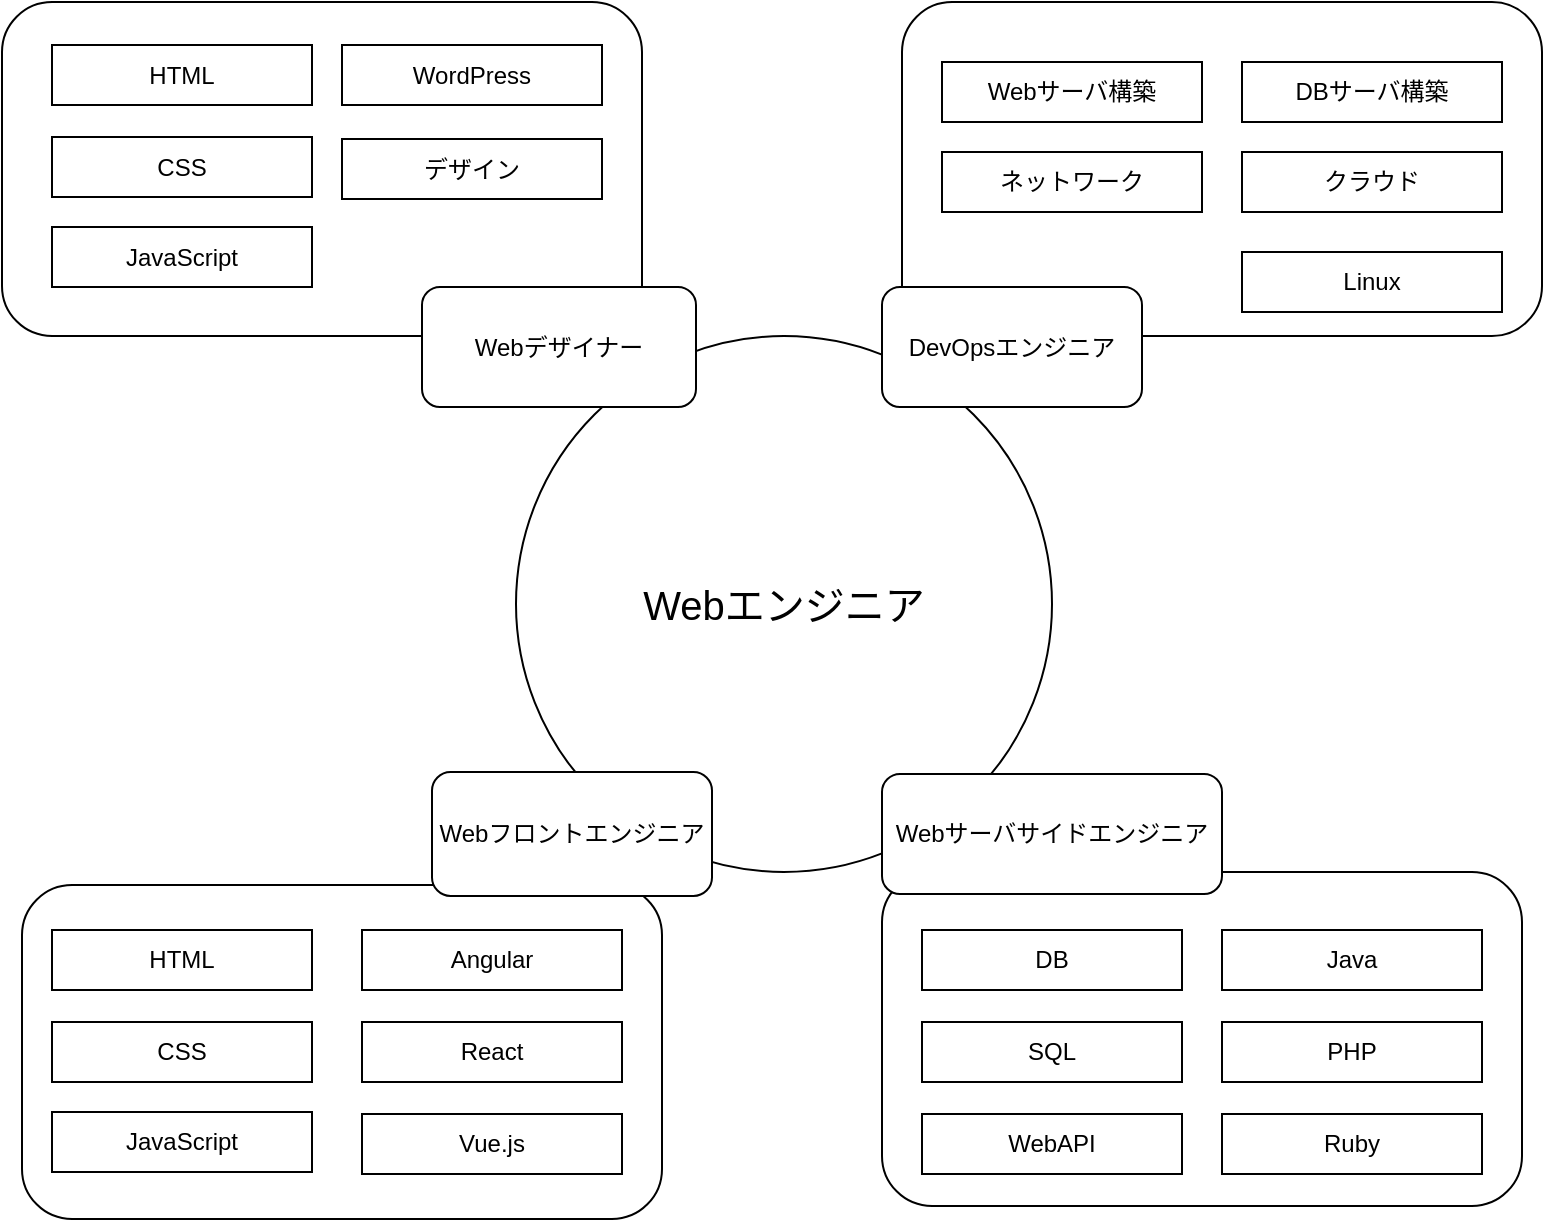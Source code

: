 <mxfile version="11.3.0" type="github" pages="1"><diagram id="ZhdRAIFWz7F65hQL_hnj" name="Page-1"><mxGraphModel dx="932" dy="547" grid="1" gridSize="10" guides="1" tooltips="1" connect="1" arrows="1" fold="1" page="1" pageScale="1" pageWidth="827" pageHeight="1169" math="0" shadow="0"><root><mxCell id="0"/><mxCell id="1" parent="0"/><mxCell id="ET1Zk5FJsK1bt_0yzdZu-57" value="" style="rounded=1;whiteSpace=wrap;html=1;strokeColor=#000000;fillColor=none;" vertex="1" parent="1"><mxGeometry x="500" y="105" width="320" height="167" as="geometry"/></mxCell><mxCell id="ET1Zk5FJsK1bt_0yzdZu-54" value="" style="rounded=1;whiteSpace=wrap;html=1;strokeColor=#000000;fillColor=none;" vertex="1" parent="1"><mxGeometry x="490" y="540" width="320" height="167" as="geometry"/></mxCell><mxCell id="ET1Zk5FJsK1bt_0yzdZu-51" value="" style="rounded=1;whiteSpace=wrap;html=1;strokeColor=#000000;fillColor=none;" vertex="1" parent="1"><mxGeometry x="60" y="546.5" width="320" height="167" as="geometry"/></mxCell><mxCell id="ET1Zk5FJsK1bt_0yzdZu-49" value="" style="rounded=1;whiteSpace=wrap;html=1;strokeColor=#000000;fillColor=none;" vertex="1" parent="1"><mxGeometry x="50" y="105" width="320" height="167" as="geometry"/></mxCell><mxCell id="ET1Zk5FJsK1bt_0yzdZu-42" value="&lt;span style=&quot;white-space: normal&quot;&gt;&lt;font style=&quot;font-size: 20px&quot;&gt;Webエンジニア&lt;/font&gt;&lt;/span&gt;" style="ellipse;whiteSpace=wrap;html=1;aspect=fixed;" vertex="1" parent="1"><mxGeometry x="307" y="272" width="268" height="268" as="geometry"/></mxCell><mxCell id="qkOalDrgBiKrbi9PnU4z-3" value="Webデザイナー" style="rounded=1;whiteSpace=wrap;html=1;" parent="1" vertex="1"><mxGeometry x="260" y="247.5" width="137" height="60" as="geometry"/></mxCell><mxCell id="ET1Zk5FJsK1bt_0yzdZu-7" value="&lt;span style=&quot;white-space: normal&quot;&gt;WordPress&lt;/span&gt;" style="rounded=0;whiteSpace=wrap;html=1;" vertex="1" parent="1"><mxGeometry x="220" y="126.5" width="130" height="30" as="geometry"/></mxCell><mxCell id="ET1Zk5FJsK1bt_0yzdZu-9" value="Webフロントエンジニア" style="rounded=1;whiteSpace=wrap;html=1;strokeColor=#000000;" vertex="1" parent="1"><mxGeometry x="265" y="490" width="140" height="62" as="geometry"/></mxCell><mxCell id="ET1Zk5FJsK1bt_0yzdZu-12" value="Webサーバサイドエンジニア" style="rounded=1;whiteSpace=wrap;html=1;" vertex="1" parent="1"><mxGeometry x="490" y="491" width="170" height="60" as="geometry"/></mxCell><mxCell id="ET1Zk5FJsK1bt_0yzdZu-14" value="HTML" style="rounded=0;whiteSpace=wrap;html=1;" vertex="1" parent="1"><mxGeometry x="75" y="569" width="130" height="30" as="geometry"/></mxCell><mxCell id="ET1Zk5FJsK1bt_0yzdZu-15" value="CSS" style="rounded=0;whiteSpace=wrap;html=1;" vertex="1" parent="1"><mxGeometry x="75" y="615" width="130" height="30" as="geometry"/></mxCell><mxCell id="ET1Zk5FJsK1bt_0yzdZu-17" value="JavaScript" style="rounded=0;whiteSpace=wrap;html=1;" vertex="1" parent="1"><mxGeometry x="75" y="660" width="130" height="30" as="geometry"/></mxCell><mxCell id="ET1Zk5FJsK1bt_0yzdZu-20" value="Angular" style="rounded=0;whiteSpace=wrap;html=1;" vertex="1" parent="1"><mxGeometry x="230" y="569" width="130" height="30" as="geometry"/></mxCell><mxCell id="ET1Zk5FJsK1bt_0yzdZu-21" value="React" style="rounded=0;whiteSpace=wrap;html=1;" vertex="1" parent="1"><mxGeometry x="230" y="615" width="130" height="30" as="geometry"/></mxCell><mxCell id="ET1Zk5FJsK1bt_0yzdZu-22" value="Vue.js" style="rounded=0;whiteSpace=wrap;html=1;" vertex="1" parent="1"><mxGeometry x="230" y="661" width="130" height="30" as="geometry"/></mxCell><mxCell id="ET1Zk5FJsK1bt_0yzdZu-23" value="DB" style="rounded=0;whiteSpace=wrap;html=1;" vertex="1" parent="1"><mxGeometry x="510" y="569" width="130" height="30" as="geometry"/></mxCell><mxCell id="ET1Zk5FJsK1bt_0yzdZu-27" value="SQL" style="rounded=0;whiteSpace=wrap;html=1;" vertex="1" parent="1"><mxGeometry x="510" y="615" width="130" height="30" as="geometry"/></mxCell><mxCell id="ET1Zk5FJsK1bt_0yzdZu-28" value="DevOpsエンジニア" style="rounded=1;whiteSpace=wrap;html=1;" vertex="1" parent="1"><mxGeometry x="490" y="247.5" width="130" height="60" as="geometry"/></mxCell><mxCell id="ET1Zk5FJsK1bt_0yzdZu-29" value="&lt;span style=&quot;white-space: normal&quot;&gt;デザイン&lt;/span&gt;" style="rounded=0;whiteSpace=wrap;html=1;" vertex="1" parent="1"><mxGeometry x="220" y="173.5" width="130" height="30" as="geometry"/></mxCell><mxCell id="ET1Zk5FJsK1bt_0yzdZu-30" value="WebAPI" style="rounded=0;whiteSpace=wrap;html=1;" vertex="1" parent="1"><mxGeometry x="510" y="661" width="130" height="30" as="geometry"/></mxCell><mxCell id="ET1Zk5FJsK1bt_0yzdZu-31" value="Webサーバ構築" style="rounded=0;whiteSpace=wrap;html=1;" vertex="1" parent="1"><mxGeometry x="520" y="135" width="130" height="30" as="geometry"/></mxCell><mxCell id="ET1Zk5FJsK1bt_0yzdZu-32" value="ネットワーク" style="rounded=0;whiteSpace=wrap;html=1;" vertex="1" parent="1"><mxGeometry x="520" y="180" width="130" height="30" as="geometry"/></mxCell><mxCell id="ET1Zk5FJsK1bt_0yzdZu-34" value="クラウド" style="rounded=0;whiteSpace=wrap;html=1;" vertex="1" parent="1"><mxGeometry x="670" y="180" width="130" height="30" as="geometry"/></mxCell><mxCell id="ET1Zk5FJsK1bt_0yzdZu-37" value="HTML" style="rounded=0;whiteSpace=wrap;html=1;" vertex="1" parent="1"><mxGeometry x="75" y="126.5" width="130" height="30" as="geometry"/></mxCell><mxCell id="ET1Zk5FJsK1bt_0yzdZu-38" value="CSS" style="rounded=0;whiteSpace=wrap;html=1;" vertex="1" parent="1"><mxGeometry x="75" y="172.5" width="130" height="30" as="geometry"/></mxCell><mxCell id="ET1Zk5FJsK1bt_0yzdZu-39" value="JavaScript" style="rounded=0;whiteSpace=wrap;html=1;" vertex="1" parent="1"><mxGeometry x="75" y="217.5" width="130" height="30" as="geometry"/></mxCell><mxCell id="ET1Zk5FJsK1bt_0yzdZu-40" value="DBサーバ構築" style="rounded=0;whiteSpace=wrap;html=1;" vertex="1" parent="1"><mxGeometry x="670" y="135" width="130" height="30" as="geometry"/></mxCell><mxCell id="ET1Zk5FJsK1bt_0yzdZu-41" value="Java" style="rounded=0;whiteSpace=wrap;html=1;" vertex="1" parent="1"><mxGeometry x="660" y="569" width="130" height="30" as="geometry"/></mxCell><mxCell id="ET1Zk5FJsK1bt_0yzdZu-45" style="edgeStyle=orthogonalEdgeStyle;rounded=0;orthogonalLoop=1;jettySize=auto;html=1;exitX=0.5;exitY=1;exitDx=0;exitDy=0;" edge="1" parent="1" source="ET1Zk5FJsK1bt_0yzdZu-12" target="ET1Zk5FJsK1bt_0yzdZu-12"><mxGeometry relative="1" as="geometry"/></mxCell><mxCell id="ET1Zk5FJsK1bt_0yzdZu-58" value="Linux" style="rounded=0;whiteSpace=wrap;html=1;" vertex="1" parent="1"><mxGeometry x="670" y="230" width="130" height="30" as="geometry"/></mxCell><mxCell id="ET1Zk5FJsK1bt_0yzdZu-59" value="PHP" style="rounded=0;whiteSpace=wrap;html=1;" vertex="1" parent="1"><mxGeometry x="660" y="615" width="130" height="30" as="geometry"/></mxCell><mxCell id="ET1Zk5FJsK1bt_0yzdZu-60" value="Ruby" style="rounded=0;whiteSpace=wrap;html=1;" vertex="1" parent="1"><mxGeometry x="660" y="661" width="130" height="30" as="geometry"/></mxCell></root></mxGraphModel></diagram></mxfile>